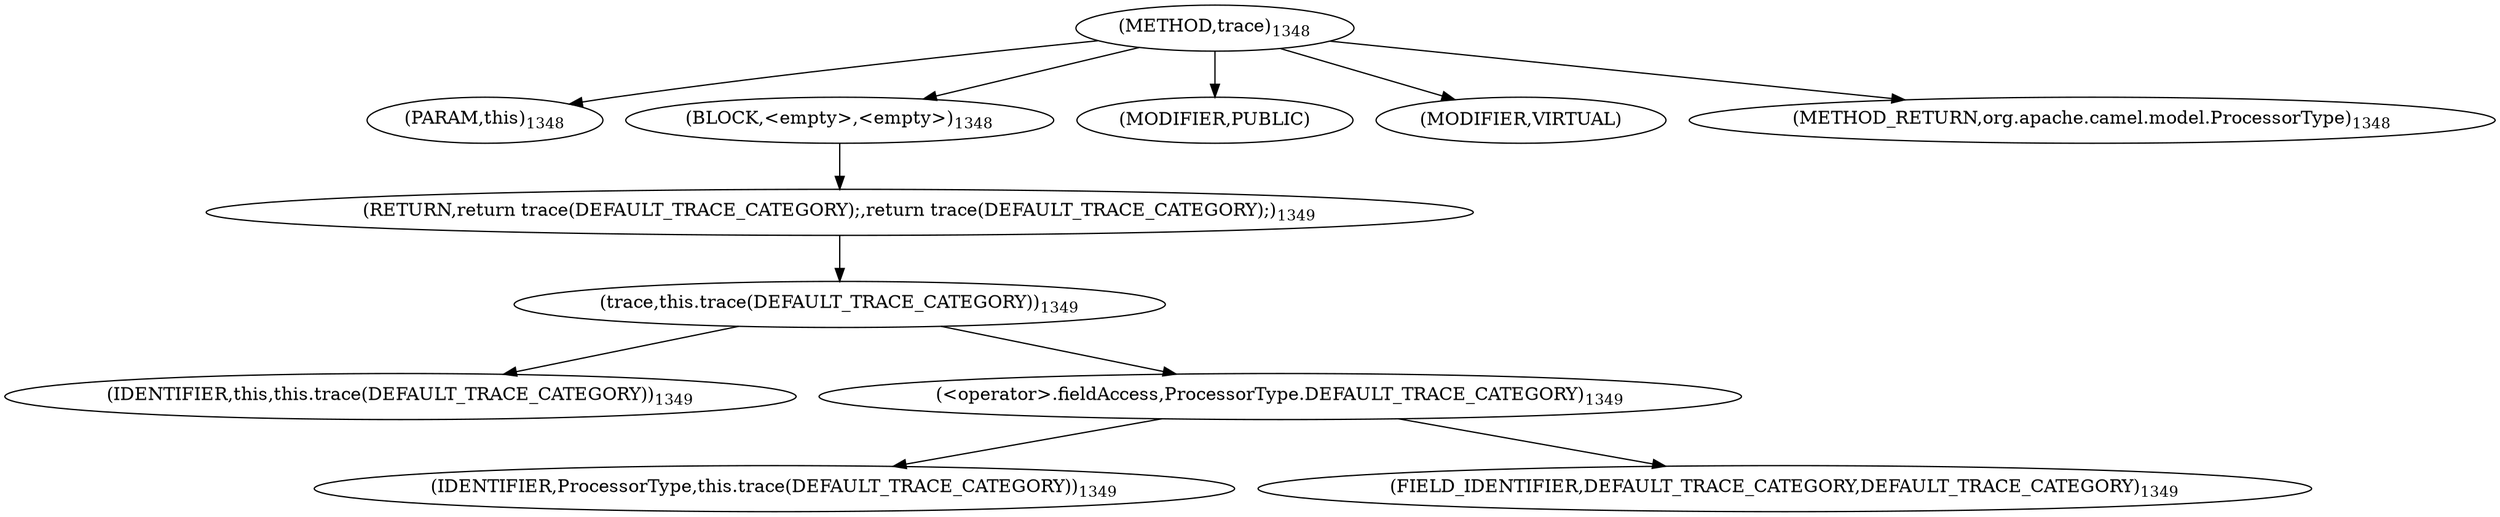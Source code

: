 digraph "trace" {  
"2475" [label = <(METHOD,trace)<SUB>1348</SUB>> ]
"315" [label = <(PARAM,this)<SUB>1348</SUB>> ]
"2476" [label = <(BLOCK,&lt;empty&gt;,&lt;empty&gt;)<SUB>1348</SUB>> ]
"2477" [label = <(RETURN,return trace(DEFAULT_TRACE_CATEGORY);,return trace(DEFAULT_TRACE_CATEGORY);)<SUB>1349</SUB>> ]
"2478" [label = <(trace,this.trace(DEFAULT_TRACE_CATEGORY))<SUB>1349</SUB>> ]
"314" [label = <(IDENTIFIER,this,this.trace(DEFAULT_TRACE_CATEGORY))<SUB>1349</SUB>> ]
"2479" [label = <(&lt;operator&gt;.fieldAccess,ProcessorType.DEFAULT_TRACE_CATEGORY)<SUB>1349</SUB>> ]
"2480" [label = <(IDENTIFIER,ProcessorType,this.trace(DEFAULT_TRACE_CATEGORY))<SUB>1349</SUB>> ]
"2481" [label = <(FIELD_IDENTIFIER,DEFAULT_TRACE_CATEGORY,DEFAULT_TRACE_CATEGORY)<SUB>1349</SUB>> ]
"2482" [label = <(MODIFIER,PUBLIC)> ]
"2483" [label = <(MODIFIER,VIRTUAL)> ]
"2484" [label = <(METHOD_RETURN,org.apache.camel.model.ProcessorType)<SUB>1348</SUB>> ]
  "2475" -> "315" 
  "2475" -> "2476" 
  "2475" -> "2482" 
  "2475" -> "2483" 
  "2475" -> "2484" 
  "2476" -> "2477" 
  "2477" -> "2478" 
  "2478" -> "314" 
  "2478" -> "2479" 
  "2479" -> "2480" 
  "2479" -> "2481" 
}

